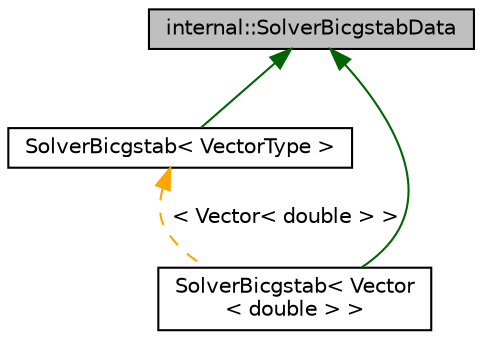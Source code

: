 digraph "internal::SolverBicgstabData"
{
 // LATEX_PDF_SIZE
  edge [fontname="Helvetica",fontsize="10",labelfontname="Helvetica",labelfontsize="10"];
  node [fontname="Helvetica",fontsize="10",shape=record];
  Node1 [label="internal::SolverBicgstabData",height=0.2,width=0.4,color="black", fillcolor="grey75", style="filled", fontcolor="black",tooltip=" "];
  Node1 -> Node2 [dir="back",color="darkgreen",fontsize="10",style="solid",fontname="Helvetica"];
  Node2 [label="SolverBicgstab\< VectorType \>",height=0.2,width=0.4,color="black", fillcolor="white", style="filled",URL="$classSolverBicgstab.html",tooltip=" "];
  Node2 -> Node3 [dir="back",color="orange",fontsize="10",style="dashed",label=" \< Vector\< double \> \>" ,fontname="Helvetica"];
  Node3 [label="SolverBicgstab\< Vector\l\< double \> \>",height=0.2,width=0.4,color="black", fillcolor="white", style="filled",URL="$classSolverBicgstab.html",tooltip=" "];
  Node1 -> Node3 [dir="back",color="darkgreen",fontsize="10",style="solid",fontname="Helvetica"];
}
